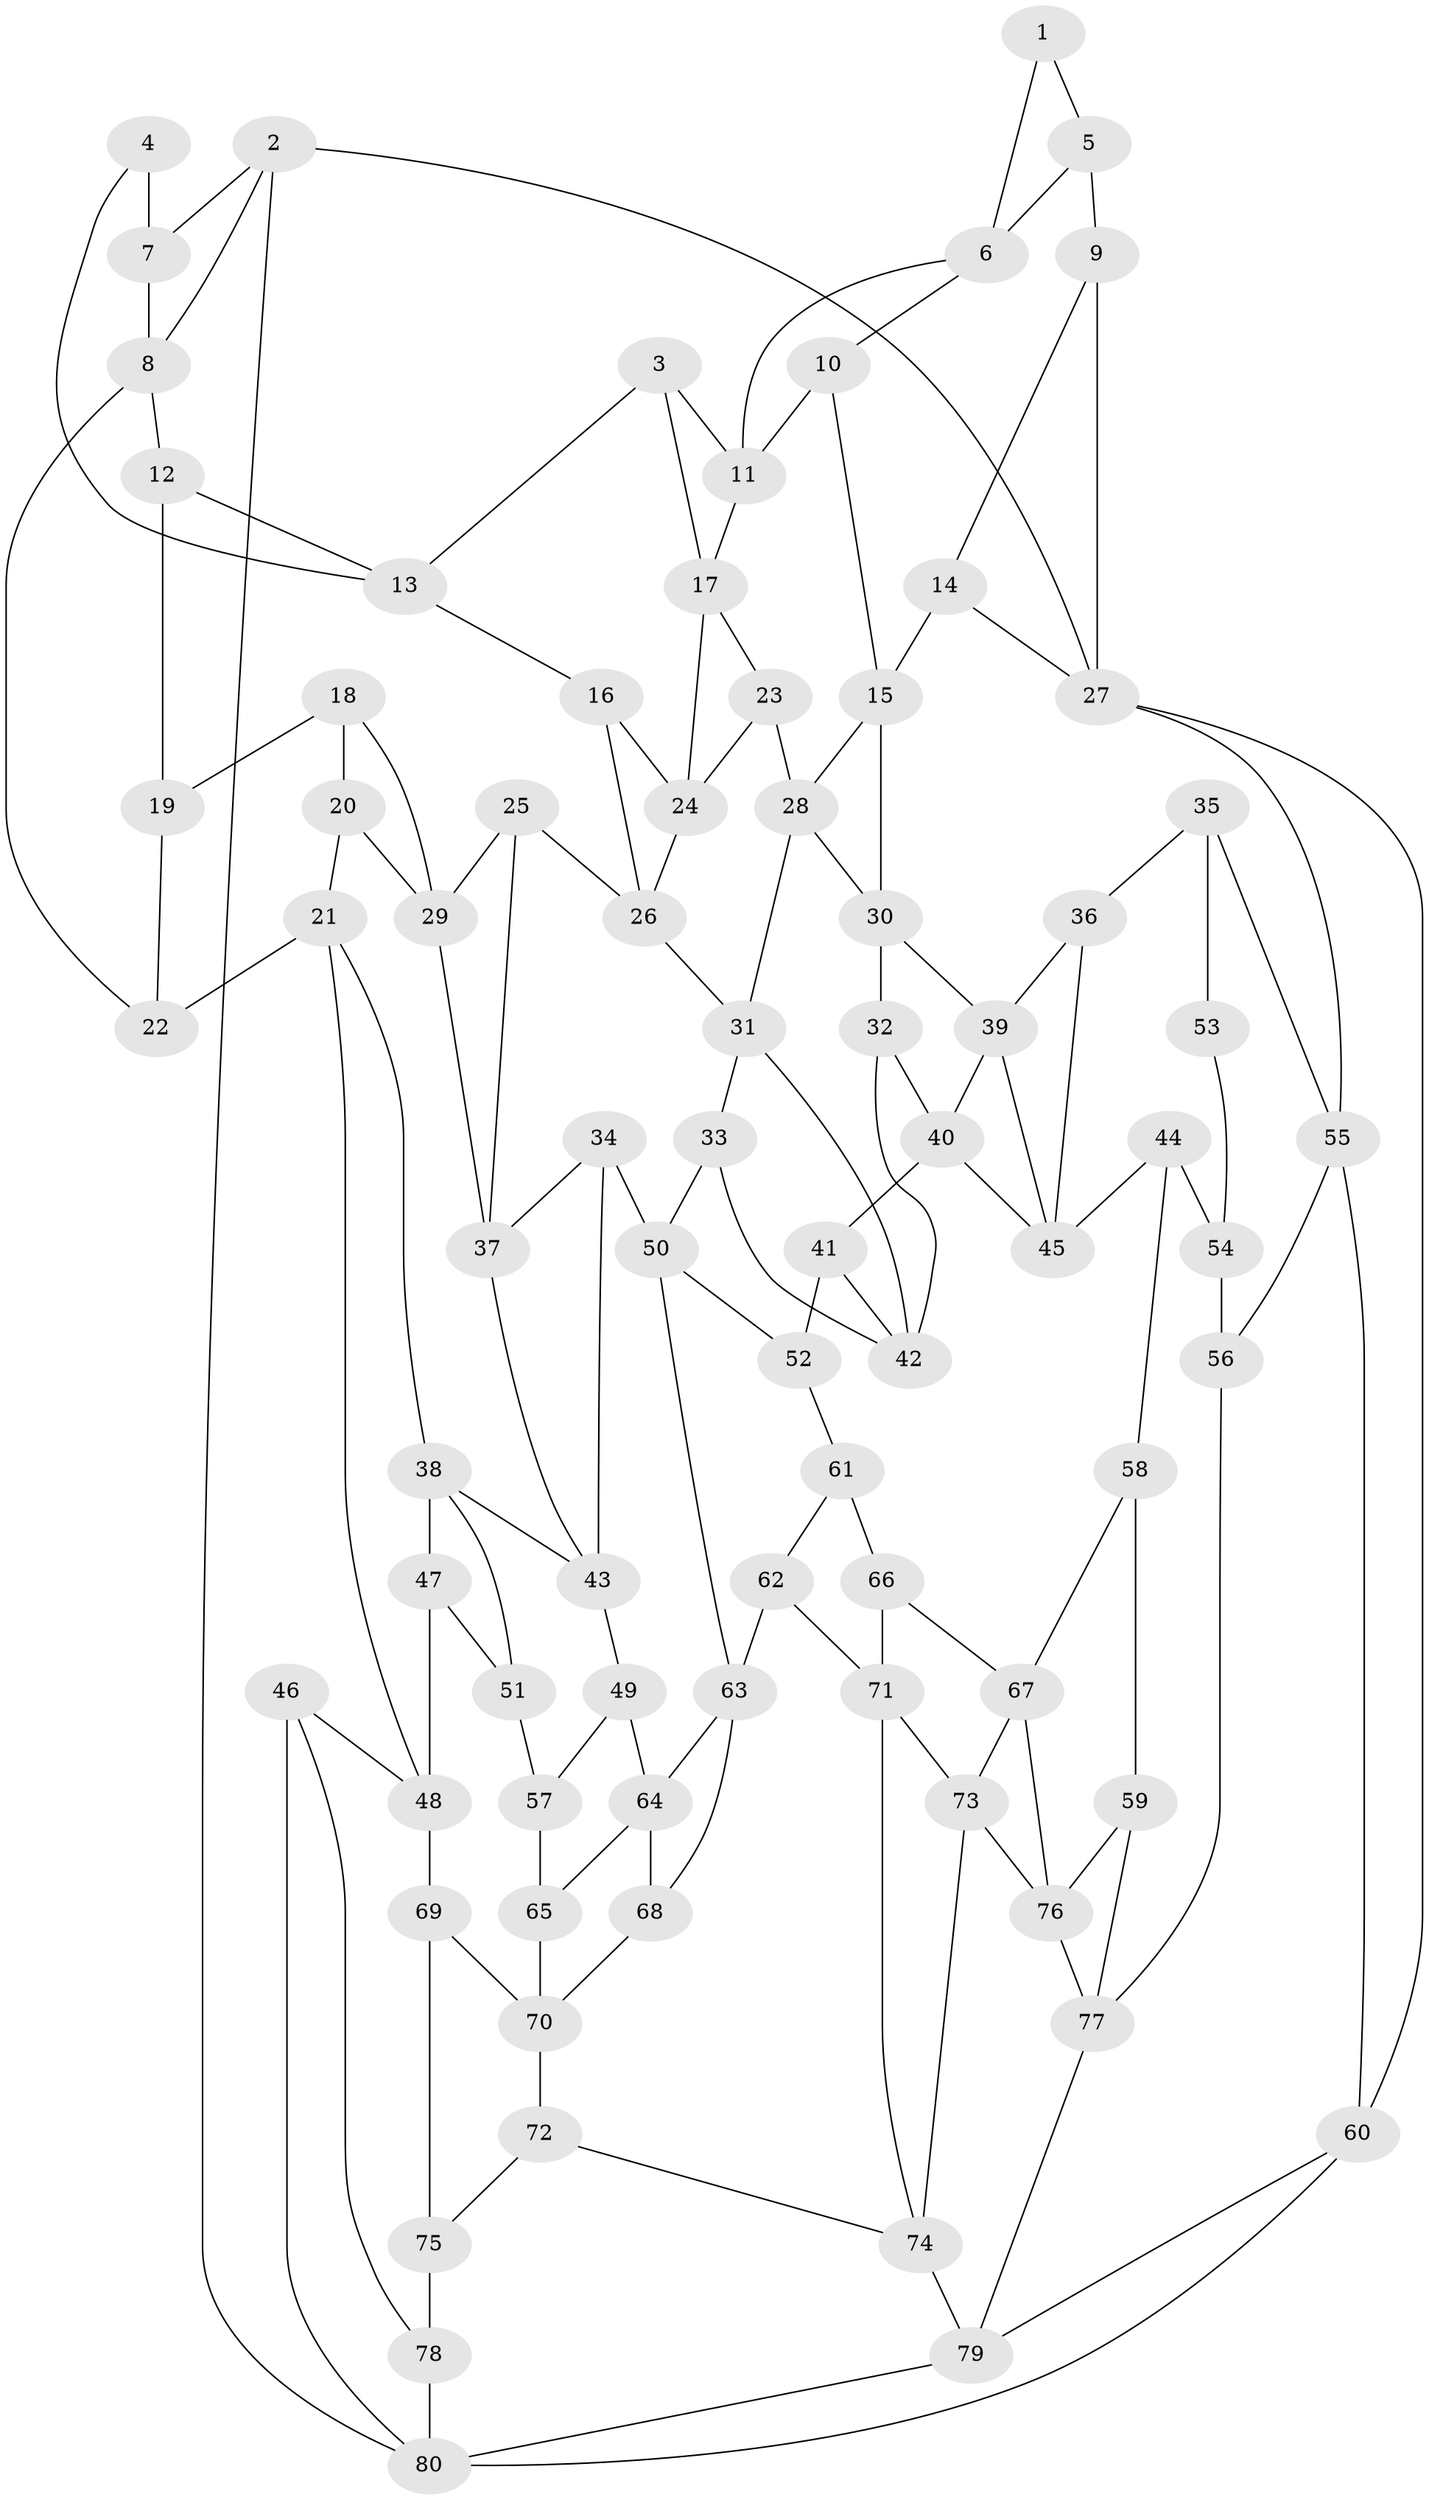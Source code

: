 // original degree distribution, {3: 0.022727272727272728, 4: 0.22727272727272727, 5: 0.5227272727272727, 6: 0.22727272727272727}
// Generated by graph-tools (version 1.1) at 2025/38/03/04/25 23:38:23]
// undirected, 80 vertices, 138 edges
graph export_dot {
  node [color=gray90,style=filled];
  1;
  2;
  3;
  4;
  5;
  6;
  7;
  8;
  9;
  10;
  11;
  12;
  13;
  14;
  15;
  16;
  17;
  18;
  19;
  20;
  21;
  22;
  23;
  24;
  25;
  26;
  27;
  28;
  29;
  30;
  31;
  32;
  33;
  34;
  35;
  36;
  37;
  38;
  39;
  40;
  41;
  42;
  43;
  44;
  45;
  46;
  47;
  48;
  49;
  50;
  51;
  52;
  53;
  54;
  55;
  56;
  57;
  58;
  59;
  60;
  61;
  62;
  63;
  64;
  65;
  66;
  67;
  68;
  69;
  70;
  71;
  72;
  73;
  74;
  75;
  76;
  77;
  78;
  79;
  80;
  1 -- 5 [weight=1.0];
  1 -- 6 [weight=1.0];
  2 -- 7 [weight=1.0];
  2 -- 8 [weight=1.0];
  2 -- 27 [weight=1.0];
  2 -- 80 [weight=1.0];
  3 -- 11 [weight=1.0];
  3 -- 13 [weight=1.0];
  3 -- 17 [weight=1.0];
  4 -- 7 [weight=2.0];
  4 -- 13 [weight=1.0];
  5 -- 6 [weight=1.0];
  5 -- 9 [weight=2.0];
  6 -- 10 [weight=1.0];
  6 -- 11 [weight=1.0];
  7 -- 8 [weight=1.0];
  8 -- 12 [weight=1.0];
  8 -- 22 [weight=1.0];
  9 -- 14 [weight=1.0];
  9 -- 27 [weight=1.0];
  10 -- 11 [weight=1.0];
  10 -- 15 [weight=1.0];
  11 -- 17 [weight=1.0];
  12 -- 13 [weight=1.0];
  12 -- 19 [weight=1.0];
  13 -- 16 [weight=1.0];
  14 -- 15 [weight=1.0];
  14 -- 27 [weight=1.0];
  15 -- 28 [weight=1.0];
  15 -- 30 [weight=1.0];
  16 -- 24 [weight=1.0];
  16 -- 26 [weight=1.0];
  17 -- 23 [weight=1.0];
  17 -- 24 [weight=1.0];
  18 -- 19 [weight=1.0];
  18 -- 20 [weight=1.0];
  18 -- 29 [weight=1.0];
  19 -- 22 [weight=1.0];
  20 -- 21 [weight=1.0];
  20 -- 29 [weight=1.0];
  21 -- 22 [weight=1.0];
  21 -- 38 [weight=1.0];
  21 -- 48 [weight=1.0];
  23 -- 24 [weight=1.0];
  23 -- 28 [weight=1.0];
  24 -- 26 [weight=1.0];
  25 -- 26 [weight=1.0];
  25 -- 29 [weight=1.0];
  25 -- 37 [weight=1.0];
  26 -- 31 [weight=1.0];
  27 -- 55 [weight=1.0];
  27 -- 60 [weight=1.0];
  28 -- 30 [weight=1.0];
  28 -- 31 [weight=1.0];
  29 -- 37 [weight=1.0];
  30 -- 32 [weight=1.0];
  30 -- 39 [weight=1.0];
  31 -- 33 [weight=1.0];
  31 -- 42 [weight=1.0];
  32 -- 40 [weight=1.0];
  32 -- 42 [weight=1.0];
  33 -- 42 [weight=1.0];
  33 -- 50 [weight=1.0];
  34 -- 37 [weight=1.0];
  34 -- 43 [weight=1.0];
  34 -- 50 [weight=1.0];
  35 -- 36 [weight=1.0];
  35 -- 53 [weight=2.0];
  35 -- 55 [weight=1.0];
  36 -- 39 [weight=1.0];
  36 -- 45 [weight=1.0];
  37 -- 43 [weight=1.0];
  38 -- 43 [weight=1.0];
  38 -- 47 [weight=1.0];
  38 -- 51 [weight=1.0];
  39 -- 40 [weight=1.0];
  39 -- 45 [weight=1.0];
  40 -- 41 [weight=1.0];
  40 -- 45 [weight=1.0];
  41 -- 42 [weight=1.0];
  41 -- 52 [weight=1.0];
  43 -- 49 [weight=1.0];
  44 -- 45 [weight=1.0];
  44 -- 54 [weight=1.0];
  44 -- 58 [weight=2.0];
  46 -- 48 [weight=1.0];
  46 -- 78 [weight=1.0];
  46 -- 80 [weight=1.0];
  47 -- 48 [weight=1.0];
  47 -- 51 [weight=1.0];
  48 -- 69 [weight=1.0];
  49 -- 57 [weight=1.0];
  49 -- 64 [weight=1.0];
  50 -- 52 [weight=1.0];
  50 -- 63 [weight=1.0];
  51 -- 57 [weight=2.0];
  52 -- 61 [weight=1.0];
  53 -- 54 [weight=2.0];
  54 -- 56 [weight=1.0];
  55 -- 56 [weight=1.0];
  55 -- 60 [weight=1.0];
  56 -- 77 [weight=1.0];
  57 -- 65 [weight=1.0];
  58 -- 59 [weight=1.0];
  58 -- 67 [weight=1.0];
  59 -- 76 [weight=1.0];
  59 -- 77 [weight=1.0];
  60 -- 79 [weight=1.0];
  60 -- 80 [weight=1.0];
  61 -- 62 [weight=1.0];
  61 -- 66 [weight=2.0];
  62 -- 63 [weight=1.0];
  62 -- 71 [weight=1.0];
  63 -- 64 [weight=1.0];
  63 -- 68 [weight=1.0];
  64 -- 65 [weight=1.0];
  64 -- 68 [weight=1.0];
  65 -- 70 [weight=1.0];
  66 -- 67 [weight=1.0];
  66 -- 71 [weight=1.0];
  67 -- 73 [weight=1.0];
  67 -- 76 [weight=1.0];
  68 -- 70 [weight=1.0];
  69 -- 70 [weight=1.0];
  69 -- 75 [weight=1.0];
  70 -- 72 [weight=1.0];
  71 -- 73 [weight=1.0];
  71 -- 74 [weight=1.0];
  72 -- 74 [weight=1.0];
  72 -- 75 [weight=1.0];
  73 -- 74 [weight=1.0];
  73 -- 76 [weight=1.0];
  74 -- 79 [weight=1.0];
  75 -- 78 [weight=2.0];
  76 -- 77 [weight=1.0];
  77 -- 79 [weight=1.0];
  78 -- 80 [weight=1.0];
  79 -- 80 [weight=1.0];
}
